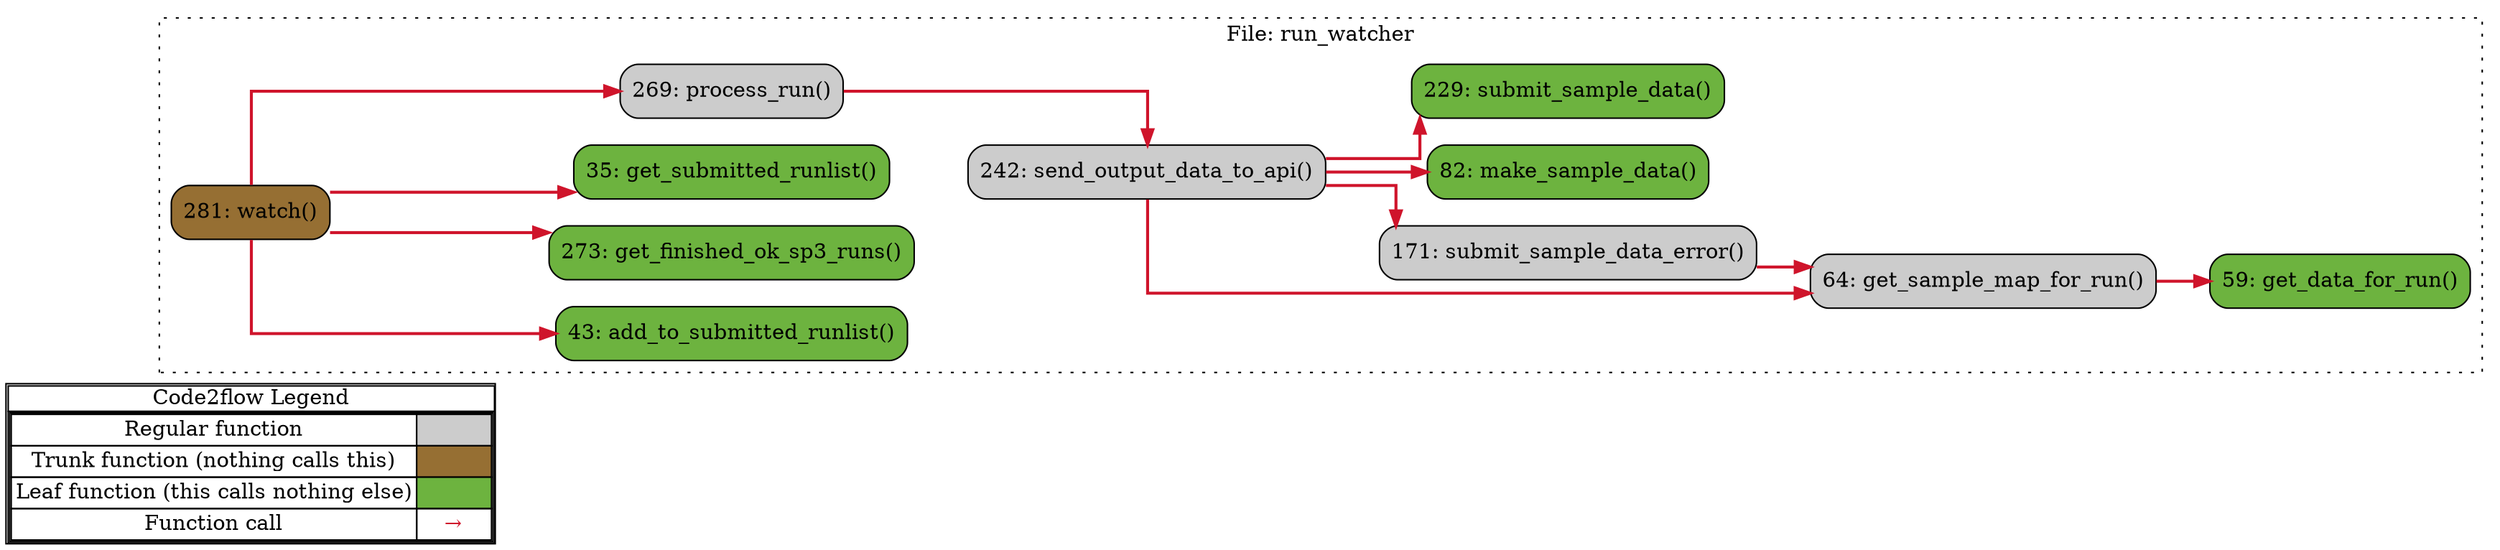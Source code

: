 digraph G {
concentrate=true;
splines="ortho";
rankdir="LR";
subgraph legend{
    rank = min;
    label = "legend";
    Legend [shape=none, margin=0, label = <
        <table cellspacing="0" cellpadding="0" border="1"><tr><td>Code2flow Legend</td></tr><tr><td>
        <table cellspacing="0">
        <tr><td>Regular function</td><td width="50px" bgcolor='#cccccc'></td></tr>
        <tr><td>Trunk function (nothing calls this)</td><td bgcolor='#966F33'></td></tr>
        <tr><td>Leaf function (this calls nothing else)</td><td bgcolor='#6db33f'></td></tr>
        <tr><td>Function call</td><td><font color='#cf142b'>&#8594;</font></td></tr>
        </table></td></tr></table>
        >];
}node_42cea454 [label="43: add_to_submitted_runlist()" name="run_watcher::add_to_submitted_runlist" shape="rect" style="rounded,filled" fillcolor="#6db33f" ];
node_40d90496 [label="64: get_sample_map_for_run()" name="run_watcher::get_sample_map_for_run" shape="rect" style="rounded,filled" fillcolor="#cccccc" ];
node_027f5ad9 [label="281: watch()" name="run_watcher::watch" shape="rect" style="rounded,filled" fillcolor="#966F33" ];
node_47ddba55 [label="273: get_finished_ok_sp3_runs()" name="run_watcher::get_finished_ok_sp3_runs" shape="rect" style="rounded,filled" fillcolor="#6db33f" ];
node_bd10f9bd [label="171: submit_sample_data_error()" name="run_watcher::submit_sample_data_error" shape="rect" style="rounded,filled" fillcolor="#cccccc" ];
node_062102e8 [label="82: make_sample_data()" name="run_watcher::make_sample_data" shape="rect" style="rounded,filled" fillcolor="#6db33f" ];
node_e66a499d [label="229: submit_sample_data()" name="run_watcher::submit_sample_data" shape="rect" style="rounded,filled" fillcolor="#6db33f" ];
node_b7e2034a [label="35: get_submitted_runlist()" name="run_watcher::get_submitted_runlist" shape="rect" style="rounded,filled" fillcolor="#6db33f" ];
node_52c3749c [label="269: process_run()" name="run_watcher::process_run" shape="rect" style="rounded,filled" fillcolor="#cccccc" ];
node_46228a66 [label="242: send_output_data_to_api()" name="run_watcher::send_output_data_to_api" shape="rect" style="rounded,filled" fillcolor="#cccccc" ];
node_27c082c1 [label="59: get_data_for_run()" name="run_watcher::get_data_for_run" shape="rect" style="rounded,filled" fillcolor="#6db33f" ];
node_40d90496 -> node_27c082c1 [color="#cf142b" penwidth="2"];
node_bd10f9bd -> node_40d90496 [color="#cf142b" penwidth="2"];
node_46228a66 -> node_40d90496 [color="#cf142b" penwidth="2"];
node_46228a66 -> node_062102e8 [color="#cf142b" penwidth="2"];
node_46228a66 -> node_e66a499d [color="#cf142b" penwidth="2"];
node_46228a66 -> node_bd10f9bd [color="#cf142b" penwidth="2"];
node_52c3749c -> node_46228a66 [color="#cf142b" penwidth="2"];
node_027f5ad9 -> node_47ddba55 [color="#cf142b" penwidth="2"];
node_027f5ad9 -> node_b7e2034a [color="#cf142b" penwidth="2"];
node_027f5ad9 -> node_52c3749c [color="#cf142b" penwidth="2"];
node_027f5ad9 -> node_42cea454 [color="#cf142b" penwidth="2"];
subgraph cluster_efe2b3ea {
    node_b7e2034a node_42cea454 node_27c082c1 node_40d90496 node_062102e8 node_bd10f9bd node_e66a499d node_46228a66 node_52c3749c node_47ddba55 node_027f5ad9;
    label="File: run_watcher";
    name="run_watcher";
    style="filled";
    graph[style=dotted];
};
}
